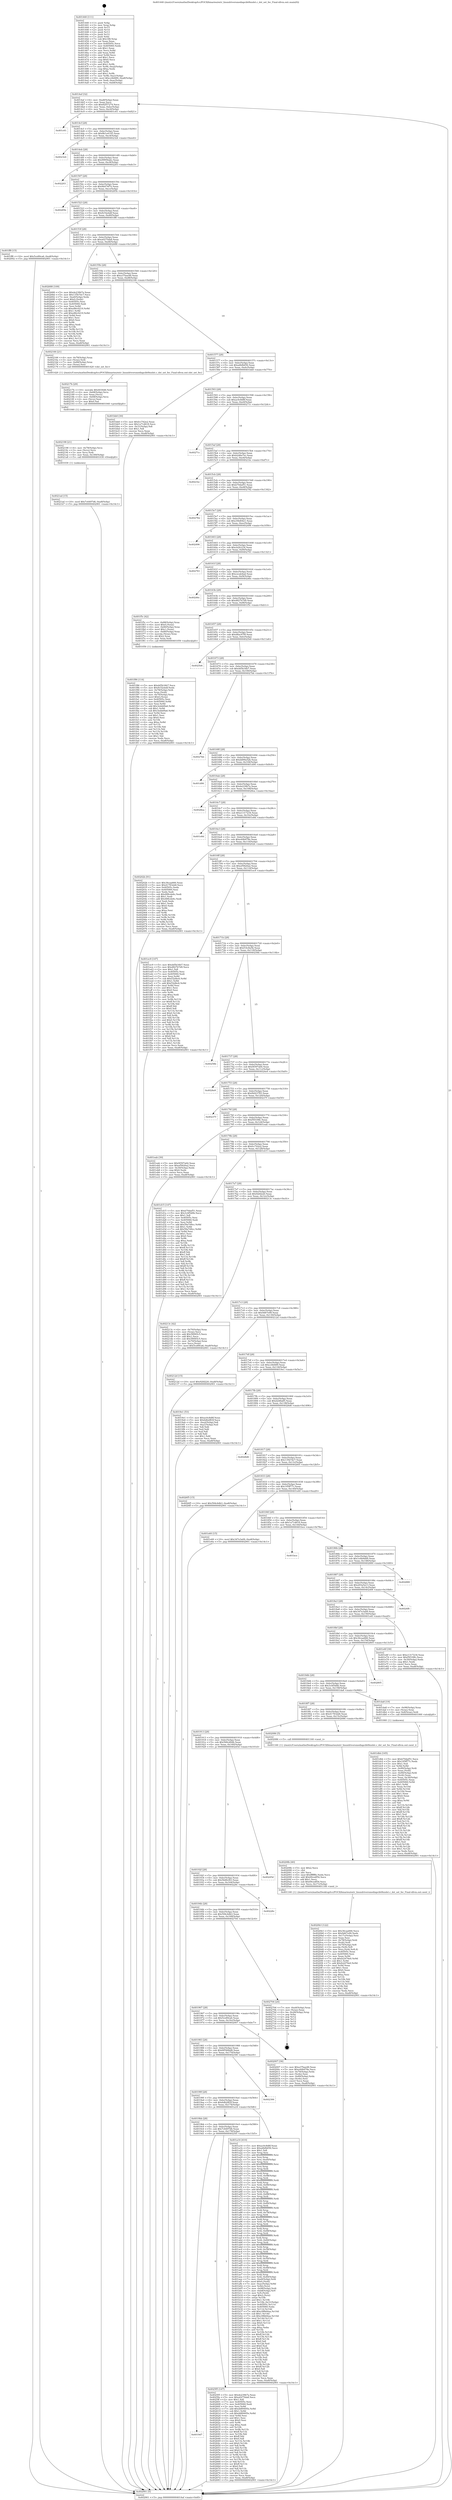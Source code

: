 digraph "0x401440" {
  label = "0x401440 (/mnt/c/Users/mathe/Desktop/tcc/POCII/binaries/extr_linuxdriversmediapcibt8xxdst.c_dst_set_fec_Final-ollvm.out::main(0))"
  labelloc = "t"
  node[shape=record]

  Entry [label="",width=0.3,height=0.3,shape=circle,fillcolor=black,style=filled]
  "0x4014af" [label="{
     0x4014af [32]\l
     | [instrs]\l
     &nbsp;&nbsp;0x4014af \<+6\>: mov -0xa8(%rbp),%eax\l
     &nbsp;&nbsp;0x4014b5 \<+2\>: mov %eax,%ecx\l
     &nbsp;&nbsp;0x4014b7 \<+6\>: sub $0x82f57274,%ecx\l
     &nbsp;&nbsp;0x4014bd \<+6\>: mov %eax,-0xbc(%rbp)\l
     &nbsp;&nbsp;0x4014c3 \<+6\>: mov %ecx,-0xc0(%rbp)\l
     &nbsp;&nbsp;0x4014c9 \<+6\>: je 0000000000401c61 \<main+0x821\>\l
  }"]
  "0x401c61" [label="{
     0x401c61\l
  }", style=dashed]
  "0x4014cf" [label="{
     0x4014cf [28]\l
     | [instrs]\l
     &nbsp;&nbsp;0x4014cf \<+5\>: jmp 00000000004014d4 \<main+0x94\>\l
     &nbsp;&nbsp;0x4014d4 \<+6\>: mov -0xbc(%rbp),%eax\l
     &nbsp;&nbsp;0x4014da \<+5\>: sub $0x8b1e4145,%eax\l
     &nbsp;&nbsp;0x4014df \<+6\>: mov %eax,-0xc4(%rbp)\l
     &nbsp;&nbsp;0x4014e5 \<+6\>: je 0000000000402324 \<main+0xee4\>\l
  }"]
  Exit [label="",width=0.3,height=0.3,shape=circle,fillcolor=black,style=filled,peripheries=2]
  "0x402324" [label="{
     0x402324\l
  }", style=dashed]
  "0x4014eb" [label="{
     0x4014eb [28]\l
     | [instrs]\l
     &nbsp;&nbsp;0x4014eb \<+5\>: jmp 00000000004014f0 \<main+0xb0\>\l
     &nbsp;&nbsp;0x4014f0 \<+6\>: mov -0xbc(%rbp),%eax\l
     &nbsp;&nbsp;0x4014f6 \<+5\>: sub $0x99956abc,%eax\l
     &nbsp;&nbsp;0x4014fb \<+6\>: mov %eax,-0xc8(%rbp)\l
     &nbsp;&nbsp;0x401501 \<+6\>: je 0000000000402203 \<main+0xdc3\>\l
  }"]
  "0x4019d7" [label="{
     0x4019d7\l
  }", style=dashed]
  "0x402203" [label="{
     0x402203\l
  }", style=dashed]
  "0x401507" [label="{
     0x401507 [28]\l
     | [instrs]\l
     &nbsp;&nbsp;0x401507 \<+5\>: jmp 000000000040150c \<main+0xcc\>\l
     &nbsp;&nbsp;0x40150c \<+6\>: mov -0xbc(%rbp),%eax\l
     &nbsp;&nbsp;0x401512 \<+5\>: sub $0x9b474f7e,%eax\l
     &nbsp;&nbsp;0x401517 \<+6\>: mov %eax,-0xcc(%rbp)\l
     &nbsp;&nbsp;0x40151d \<+6\>: je 000000000040285b \<main+0x141b\>\l
  }"]
  "0x4025f5" [label="{
     0x4025f5 [147]\l
     | [instrs]\l
     &nbsp;&nbsp;0x4025f5 \<+5\>: mov $0xde239b7a,%eax\l
     &nbsp;&nbsp;0x4025fa \<+5\>: mov $0xa0275da8,%ecx\l
     &nbsp;&nbsp;0x4025ff \<+2\>: mov $0x1,%dl\l
     &nbsp;&nbsp;0x402601 \<+7\>: mov 0x40505c,%esi\l
     &nbsp;&nbsp;0x402608 \<+7\>: mov 0x405060,%edi\l
     &nbsp;&nbsp;0x40260f \<+3\>: mov %esi,%r8d\l
     &nbsp;&nbsp;0x402612 \<+7\>: add $0xdd89495e,%r8d\l
     &nbsp;&nbsp;0x402619 \<+4\>: sub $0x1,%r8d\l
     &nbsp;&nbsp;0x40261d \<+7\>: sub $0xdd89495e,%r8d\l
     &nbsp;&nbsp;0x402624 \<+4\>: imul %r8d,%esi\l
     &nbsp;&nbsp;0x402628 \<+3\>: and $0x1,%esi\l
     &nbsp;&nbsp;0x40262b \<+3\>: cmp $0x0,%esi\l
     &nbsp;&nbsp;0x40262e \<+4\>: sete %r9b\l
     &nbsp;&nbsp;0x402632 \<+3\>: cmp $0xa,%edi\l
     &nbsp;&nbsp;0x402635 \<+4\>: setl %r10b\l
     &nbsp;&nbsp;0x402639 \<+3\>: mov %r9b,%r11b\l
     &nbsp;&nbsp;0x40263c \<+4\>: xor $0xff,%r11b\l
     &nbsp;&nbsp;0x402640 \<+3\>: mov %r10b,%bl\l
     &nbsp;&nbsp;0x402643 \<+3\>: xor $0xff,%bl\l
     &nbsp;&nbsp;0x402646 \<+3\>: xor $0x0,%dl\l
     &nbsp;&nbsp;0x402649 \<+3\>: mov %r11b,%r14b\l
     &nbsp;&nbsp;0x40264c \<+4\>: and $0x0,%r14b\l
     &nbsp;&nbsp;0x402650 \<+3\>: and %dl,%r9b\l
     &nbsp;&nbsp;0x402653 \<+3\>: mov %bl,%r15b\l
     &nbsp;&nbsp;0x402656 \<+4\>: and $0x0,%r15b\l
     &nbsp;&nbsp;0x40265a \<+3\>: and %dl,%r10b\l
     &nbsp;&nbsp;0x40265d \<+3\>: or %r9b,%r14b\l
     &nbsp;&nbsp;0x402660 \<+3\>: or %r10b,%r15b\l
     &nbsp;&nbsp;0x402663 \<+3\>: xor %r15b,%r14b\l
     &nbsp;&nbsp;0x402666 \<+3\>: or %bl,%r11b\l
     &nbsp;&nbsp;0x402669 \<+4\>: xor $0xff,%r11b\l
     &nbsp;&nbsp;0x40266d \<+3\>: or $0x0,%dl\l
     &nbsp;&nbsp;0x402670 \<+3\>: and %dl,%r11b\l
     &nbsp;&nbsp;0x402673 \<+3\>: or %r11b,%r14b\l
     &nbsp;&nbsp;0x402676 \<+4\>: test $0x1,%r14b\l
     &nbsp;&nbsp;0x40267a \<+3\>: cmovne %ecx,%eax\l
     &nbsp;&nbsp;0x40267d \<+6\>: mov %eax,-0xa8(%rbp)\l
     &nbsp;&nbsp;0x402683 \<+5\>: jmp 0000000000402901 \<main+0x14c1\>\l
  }"]
  "0x40285b" [label="{
     0x40285b\l
  }", style=dashed]
  "0x401523" [label="{
     0x401523 [28]\l
     | [instrs]\l
     &nbsp;&nbsp;0x401523 \<+5\>: jmp 0000000000401528 \<main+0xe8\>\l
     &nbsp;&nbsp;0x401528 \<+6\>: mov -0xbc(%rbp),%eax\l
     &nbsp;&nbsp;0x40152e \<+5\>: sub $0x9c52ebdf,%eax\l
     &nbsp;&nbsp;0x401533 \<+6\>: mov %eax,-0xd0(%rbp)\l
     &nbsp;&nbsp;0x401539 \<+6\>: je 0000000000401ff8 \<main+0xbb8\>\l
  }"]
  "0x4021ad" [label="{
     0x4021ad [15]\l
     | [instrs]\l
     &nbsp;&nbsp;0x4021ad \<+10\>: movl $0x7c6497d6,-0xa8(%rbp)\l
     &nbsp;&nbsp;0x4021b7 \<+5\>: jmp 0000000000402901 \<main+0x14c1\>\l
  }"]
  "0x401ff8" [label="{
     0x401ff8 [15]\l
     | [instrs]\l
     &nbsp;&nbsp;0x401ff8 \<+10\>: movl $0x5ce89ca6,-0xa8(%rbp)\l
     &nbsp;&nbsp;0x402002 \<+5\>: jmp 0000000000402901 \<main+0x14c1\>\l
  }"]
  "0x40153f" [label="{
     0x40153f [28]\l
     | [instrs]\l
     &nbsp;&nbsp;0x40153f \<+5\>: jmp 0000000000401544 \<main+0x104\>\l
     &nbsp;&nbsp;0x401544 \<+6\>: mov -0xbc(%rbp),%eax\l
     &nbsp;&nbsp;0x40154a \<+5\>: sub $0xa0275da8,%eax\l
     &nbsp;&nbsp;0x40154f \<+6\>: mov %eax,-0xd4(%rbp)\l
     &nbsp;&nbsp;0x401555 \<+6\>: je 0000000000402688 \<main+0x1248\>\l
  }"]
  "0x402198" [label="{
     0x402198 [21]\l
     | [instrs]\l
     &nbsp;&nbsp;0x402198 \<+4\>: mov -0x78(%rbp),%rcx\l
     &nbsp;&nbsp;0x40219c \<+3\>: mov (%rcx),%rcx\l
     &nbsp;&nbsp;0x40219f \<+3\>: mov %rcx,%rdi\l
     &nbsp;&nbsp;0x4021a2 \<+6\>: mov %eax,-0x180(%rbp)\l
     &nbsp;&nbsp;0x4021a8 \<+5\>: call 0000000000401030 \<free@plt\>\l
     | [calls]\l
     &nbsp;&nbsp;0x401030 \{1\} (unknown)\l
  }"]
  "0x402688" [label="{
     0x402688 [109]\l
     | [instrs]\l
     &nbsp;&nbsp;0x402688 \<+5\>: mov $0xde239b7a,%eax\l
     &nbsp;&nbsp;0x40268d \<+5\>: mov $0x135b7dc7,%ecx\l
     &nbsp;&nbsp;0x402692 \<+7\>: mov -0xa0(%rbp),%rdx\l
     &nbsp;&nbsp;0x402699 \<+6\>: movl $0x0,(%rdx)\l
     &nbsp;&nbsp;0x40269f \<+7\>: mov 0x40505c,%esi\l
     &nbsp;&nbsp;0x4026a6 \<+7\>: mov 0x405060,%edi\l
     &nbsp;&nbsp;0x4026ad \<+3\>: mov %esi,%r8d\l
     &nbsp;&nbsp;0x4026b0 \<+7\>: sub $0xe86c0219,%r8d\l
     &nbsp;&nbsp;0x4026b7 \<+4\>: sub $0x1,%r8d\l
     &nbsp;&nbsp;0x4026bb \<+7\>: add $0xe86c0219,%r8d\l
     &nbsp;&nbsp;0x4026c2 \<+4\>: imul %r8d,%esi\l
     &nbsp;&nbsp;0x4026c6 \<+3\>: and $0x1,%esi\l
     &nbsp;&nbsp;0x4026c9 \<+3\>: cmp $0x0,%esi\l
     &nbsp;&nbsp;0x4026cc \<+4\>: sete %r9b\l
     &nbsp;&nbsp;0x4026d0 \<+3\>: cmp $0xa,%edi\l
     &nbsp;&nbsp;0x4026d3 \<+4\>: setl %r10b\l
     &nbsp;&nbsp;0x4026d7 \<+3\>: mov %r9b,%r11b\l
     &nbsp;&nbsp;0x4026da \<+3\>: and %r10b,%r11b\l
     &nbsp;&nbsp;0x4026dd \<+3\>: xor %r10b,%r9b\l
     &nbsp;&nbsp;0x4026e0 \<+3\>: or %r9b,%r11b\l
     &nbsp;&nbsp;0x4026e3 \<+4\>: test $0x1,%r11b\l
     &nbsp;&nbsp;0x4026e7 \<+3\>: cmovne %ecx,%eax\l
     &nbsp;&nbsp;0x4026ea \<+6\>: mov %eax,-0xa8(%rbp)\l
     &nbsp;&nbsp;0x4026f0 \<+5\>: jmp 0000000000402901 \<main+0x14c1\>\l
  }"]
  "0x40155b" [label="{
     0x40155b [28]\l
     | [instrs]\l
     &nbsp;&nbsp;0x40155b \<+5\>: jmp 0000000000401560 \<main+0x120\>\l
     &nbsp;&nbsp;0x401560 \<+6\>: mov -0xbc(%rbp),%eax\l
     &nbsp;&nbsp;0x401566 \<+5\>: sub $0xa37bae48,%eax\l
     &nbsp;&nbsp;0x40156b \<+6\>: mov %eax,-0xd8(%rbp)\l
     &nbsp;&nbsp;0x401571 \<+6\>: je 0000000000402166 \<main+0xd26\>\l
  }"]
  "0x40217b" [label="{
     0x40217b [29]\l
     | [instrs]\l
     &nbsp;&nbsp;0x40217b \<+10\>: movabs $0x4030d6,%rdi\l
     &nbsp;&nbsp;0x402185 \<+4\>: mov -0x68(%rbp),%rcx\l
     &nbsp;&nbsp;0x402189 \<+2\>: mov %eax,(%rcx)\l
     &nbsp;&nbsp;0x40218b \<+4\>: mov -0x68(%rbp),%rcx\l
     &nbsp;&nbsp;0x40218f \<+2\>: mov (%rcx),%esi\l
     &nbsp;&nbsp;0x402191 \<+2\>: mov $0x0,%al\l
     &nbsp;&nbsp;0x402193 \<+5\>: call 0000000000401040 \<printf@plt\>\l
     | [calls]\l
     &nbsp;&nbsp;0x401040 \{1\} (unknown)\l
  }"]
  "0x402166" [label="{
     0x402166 [21]\l
     | [instrs]\l
     &nbsp;&nbsp;0x402166 \<+4\>: mov -0x78(%rbp),%rax\l
     &nbsp;&nbsp;0x40216a \<+3\>: mov (%rax),%rdi\l
     &nbsp;&nbsp;0x40216d \<+7\>: mov -0x88(%rbp),%rax\l
     &nbsp;&nbsp;0x402174 \<+2\>: mov (%rax),%esi\l
     &nbsp;&nbsp;0x402176 \<+5\>: call 0000000000401420 \<dst_set_fec\>\l
     | [calls]\l
     &nbsp;&nbsp;0x401420 \{1\} (/mnt/c/Users/mathe/Desktop/tcc/POCII/binaries/extr_linuxdriversmediapcibt8xxdst.c_dst_set_fec_Final-ollvm.out::dst_set_fec)\l
  }"]
  "0x401577" [label="{
     0x401577 [28]\l
     | [instrs]\l
     &nbsp;&nbsp;0x401577 \<+5\>: jmp 000000000040157c \<main+0x13c\>\l
     &nbsp;&nbsp;0x40157c \<+6\>: mov -0xbc(%rbp),%eax\l
     &nbsp;&nbsp;0x401582 \<+5\>: sub $0xa6bfb656,%eax\l
     &nbsp;&nbsp;0x401587 \<+6\>: mov %eax,-0xdc(%rbp)\l
     &nbsp;&nbsp;0x40158d \<+6\>: je 0000000000401bb0 \<main+0x770\>\l
  }"]
  "0x4020b3" [label="{
     0x4020b3 [122]\l
     | [instrs]\l
     &nbsp;&nbsp;0x4020b3 \<+5\>: mov $0x36caa666,%ecx\l
     &nbsp;&nbsp;0x4020b8 \<+5\>: mov $0x9d67e99,%edx\l
     &nbsp;&nbsp;0x4020bd \<+6\>: mov -0x17c(%rbp),%esi\l
     &nbsp;&nbsp;0x4020c3 \<+3\>: imul %eax,%esi\l
     &nbsp;&nbsp;0x4020c6 \<+4\>: mov -0x78(%rbp),%rdi\l
     &nbsp;&nbsp;0x4020ca \<+3\>: mov (%rdi),%rdi\l
     &nbsp;&nbsp;0x4020cd \<+4\>: mov -0x70(%rbp),%r8\l
     &nbsp;&nbsp;0x4020d1 \<+3\>: movslq (%r8),%r8\l
     &nbsp;&nbsp;0x4020d4 \<+4\>: mov %esi,(%rdi,%r8,4)\l
     &nbsp;&nbsp;0x4020d8 \<+7\>: mov 0x40505c,%eax\l
     &nbsp;&nbsp;0x4020df \<+7\>: mov 0x405060,%esi\l
     &nbsp;&nbsp;0x4020e6 \<+3\>: mov %eax,%r9d\l
     &nbsp;&nbsp;0x4020e9 \<+7\>: sub $0xfe2479e0,%r9d\l
     &nbsp;&nbsp;0x4020f0 \<+4\>: sub $0x1,%r9d\l
     &nbsp;&nbsp;0x4020f4 \<+7\>: add $0xfe2479e0,%r9d\l
     &nbsp;&nbsp;0x4020fb \<+4\>: imul %r9d,%eax\l
     &nbsp;&nbsp;0x4020ff \<+3\>: and $0x1,%eax\l
     &nbsp;&nbsp;0x402102 \<+3\>: cmp $0x0,%eax\l
     &nbsp;&nbsp;0x402105 \<+4\>: sete %r10b\l
     &nbsp;&nbsp;0x402109 \<+3\>: cmp $0xa,%esi\l
     &nbsp;&nbsp;0x40210c \<+4\>: setl %r11b\l
     &nbsp;&nbsp;0x402110 \<+3\>: mov %r10b,%bl\l
     &nbsp;&nbsp;0x402113 \<+3\>: and %r11b,%bl\l
     &nbsp;&nbsp;0x402116 \<+3\>: xor %r11b,%r10b\l
     &nbsp;&nbsp;0x402119 \<+3\>: or %r10b,%bl\l
     &nbsp;&nbsp;0x40211c \<+3\>: test $0x1,%bl\l
     &nbsp;&nbsp;0x40211f \<+3\>: cmovne %edx,%ecx\l
     &nbsp;&nbsp;0x402122 \<+6\>: mov %ecx,-0xa8(%rbp)\l
     &nbsp;&nbsp;0x402128 \<+5\>: jmp 0000000000402901 \<main+0x14c1\>\l
  }"]
  "0x401bb0" [label="{
     0x401bb0 [30]\l
     | [instrs]\l
     &nbsp;&nbsp;0x401bb0 \<+5\>: mov $0xfcc742e2,%eax\l
     &nbsp;&nbsp;0x401bb5 \<+5\>: mov $0x1a71d618,%ecx\l
     &nbsp;&nbsp;0x401bba \<+3\>: mov -0x31(%rbp),%dl\l
     &nbsp;&nbsp;0x401bbd \<+3\>: test $0x1,%dl\l
     &nbsp;&nbsp;0x401bc0 \<+3\>: cmovne %ecx,%eax\l
     &nbsp;&nbsp;0x401bc3 \<+6\>: mov %eax,-0xa8(%rbp)\l
     &nbsp;&nbsp;0x401bc9 \<+5\>: jmp 0000000000402901 \<main+0x14c1\>\l
  }"]
  "0x401593" [label="{
     0x401593 [28]\l
     | [instrs]\l
     &nbsp;&nbsp;0x401593 \<+5\>: jmp 0000000000401598 \<main+0x158\>\l
     &nbsp;&nbsp;0x401598 \<+6\>: mov -0xbc(%rbp),%eax\l
     &nbsp;&nbsp;0x40159e \<+5\>: sub $0xac0c8d8f,%eax\l
     &nbsp;&nbsp;0x4015a3 \<+6\>: mov %eax,-0xe0(%rbp)\l
     &nbsp;&nbsp;0x4015a9 \<+6\>: je 000000000040271c \<main+0x12dc\>\l
  }"]
  "0x40208b" [label="{
     0x40208b [40]\l
     | [instrs]\l
     &nbsp;&nbsp;0x40208b \<+5\>: mov $0x2,%ecx\l
     &nbsp;&nbsp;0x402090 \<+1\>: cltd\l
     &nbsp;&nbsp;0x402091 \<+2\>: idiv %ecx\l
     &nbsp;&nbsp;0x402093 \<+6\>: imul $0xfffffffe,%edx,%ecx\l
     &nbsp;&nbsp;0x402099 \<+6\>: add $0x69cedf54,%ecx\l
     &nbsp;&nbsp;0x40209f \<+3\>: add $0x1,%ecx\l
     &nbsp;&nbsp;0x4020a2 \<+6\>: sub $0x69cedf54,%ecx\l
     &nbsp;&nbsp;0x4020a8 \<+6\>: mov %ecx,-0x17c(%rbp)\l
     &nbsp;&nbsp;0x4020ae \<+5\>: call 0000000000401160 \<next_i\>\l
     | [calls]\l
     &nbsp;&nbsp;0x401160 \{1\} (/mnt/c/Users/mathe/Desktop/tcc/POCII/binaries/extr_linuxdriversmediapcibt8xxdst.c_dst_set_fec_Final-ollvm.out::next_i)\l
  }"]
  "0x40271c" [label="{
     0x40271c\l
  }", style=dashed]
  "0x4015af" [label="{
     0x4015af [28]\l
     | [instrs]\l
     &nbsp;&nbsp;0x4015af \<+5\>: jmp 00000000004015b4 \<main+0x174\>\l
     &nbsp;&nbsp;0x4015b4 \<+6\>: mov -0xbc(%rbp),%eax\l
     &nbsp;&nbsp;0x4015ba \<+5\>: sub $0xb2d6a7ec,%eax\l
     &nbsp;&nbsp;0x4015bf \<+6\>: mov %eax,-0xe4(%rbp)\l
     &nbsp;&nbsp;0x4015c5 \<+6\>: je 00000000004021bc \<main+0xd7c\>\l
  }"]
  "0x401f86" [label="{
     0x401f86 [114]\l
     | [instrs]\l
     &nbsp;&nbsp;0x401f86 \<+5\>: mov $0xdd5b34b7,%ecx\l
     &nbsp;&nbsp;0x401f8b \<+5\>: mov $0x9c52ebdf,%edx\l
     &nbsp;&nbsp;0x401f90 \<+4\>: mov -0x78(%rbp),%rdi\l
     &nbsp;&nbsp;0x401f94 \<+3\>: mov %rax,(%rdi)\l
     &nbsp;&nbsp;0x401f97 \<+4\>: mov -0x70(%rbp),%rax\l
     &nbsp;&nbsp;0x401f9b \<+6\>: movl $0x0,(%rax)\l
     &nbsp;&nbsp;0x401fa1 \<+7\>: mov 0x40505c,%esi\l
     &nbsp;&nbsp;0x401fa8 \<+8\>: mov 0x405060,%r8d\l
     &nbsp;&nbsp;0x401fb0 \<+3\>: mov %esi,%r9d\l
     &nbsp;&nbsp;0x401fb3 \<+7\>: add $0x3eddd9a6,%r9d\l
     &nbsp;&nbsp;0x401fba \<+4\>: sub $0x1,%r9d\l
     &nbsp;&nbsp;0x401fbe \<+7\>: sub $0x3eddd9a6,%r9d\l
     &nbsp;&nbsp;0x401fc5 \<+4\>: imul %r9d,%esi\l
     &nbsp;&nbsp;0x401fc9 \<+3\>: and $0x1,%esi\l
     &nbsp;&nbsp;0x401fcc \<+3\>: cmp $0x0,%esi\l
     &nbsp;&nbsp;0x401fcf \<+4\>: sete %r10b\l
     &nbsp;&nbsp;0x401fd3 \<+4\>: cmp $0xa,%r8d\l
     &nbsp;&nbsp;0x401fd7 \<+4\>: setl %r11b\l
     &nbsp;&nbsp;0x401fdb \<+3\>: mov %r10b,%bl\l
     &nbsp;&nbsp;0x401fde \<+3\>: and %r11b,%bl\l
     &nbsp;&nbsp;0x401fe1 \<+3\>: xor %r11b,%r10b\l
     &nbsp;&nbsp;0x401fe4 \<+3\>: or %r10b,%bl\l
     &nbsp;&nbsp;0x401fe7 \<+3\>: test $0x1,%bl\l
     &nbsp;&nbsp;0x401fea \<+3\>: cmovne %edx,%ecx\l
     &nbsp;&nbsp;0x401fed \<+6\>: mov %ecx,-0xa8(%rbp)\l
     &nbsp;&nbsp;0x401ff3 \<+5\>: jmp 0000000000402901 \<main+0x14c1\>\l
  }"]
  "0x4021bc" [label="{
     0x4021bc\l
  }", style=dashed]
  "0x4015cb" [label="{
     0x4015cb [28]\l
     | [instrs]\l
     &nbsp;&nbsp;0x4015cb \<+5\>: jmp 00000000004015d0 \<main+0x190\>\l
     &nbsp;&nbsp;0x4015d0 \<+6\>: mov -0xbc(%rbp),%eax\l
     &nbsp;&nbsp;0x4015d6 \<+5\>: sub $0xb70daf51,%eax\l
     &nbsp;&nbsp;0x4015db \<+6\>: mov %eax,-0xe8(%rbp)\l
     &nbsp;&nbsp;0x4015e1 \<+6\>: je 0000000000402782 \<main+0x1342\>\l
  }"]
  "0x401dbb" [label="{
     0x401dbb [165]\l
     | [instrs]\l
     &nbsp;&nbsp;0x401dbb \<+5\>: mov $0xb70daf51,%ecx\l
     &nbsp;&nbsp;0x401dc0 \<+5\>: mov $0x195ff77c,%edx\l
     &nbsp;&nbsp;0x401dc5 \<+3\>: mov $0x1,%sil\l
     &nbsp;&nbsp;0x401dc8 \<+3\>: xor %r8d,%r8d\l
     &nbsp;&nbsp;0x401dcb \<+7\>: mov -0x90(%rbp),%rdi\l
     &nbsp;&nbsp;0x401dd2 \<+2\>: mov %eax,(%rdi)\l
     &nbsp;&nbsp;0x401dd4 \<+7\>: mov -0x90(%rbp),%rdi\l
     &nbsp;&nbsp;0x401ddb \<+2\>: mov (%rdi),%eax\l
     &nbsp;&nbsp;0x401ddd \<+3\>: mov %eax,-0x30(%rbp)\l
     &nbsp;&nbsp;0x401de0 \<+7\>: mov 0x40505c,%eax\l
     &nbsp;&nbsp;0x401de7 \<+8\>: mov 0x405060,%r9d\l
     &nbsp;&nbsp;0x401def \<+4\>: sub $0x1,%r8d\l
     &nbsp;&nbsp;0x401df3 \<+3\>: mov %eax,%r10d\l
     &nbsp;&nbsp;0x401df6 \<+3\>: add %r8d,%r10d\l
     &nbsp;&nbsp;0x401df9 \<+4\>: imul %r10d,%eax\l
     &nbsp;&nbsp;0x401dfd \<+3\>: and $0x1,%eax\l
     &nbsp;&nbsp;0x401e00 \<+3\>: cmp $0x0,%eax\l
     &nbsp;&nbsp;0x401e03 \<+4\>: sete %r11b\l
     &nbsp;&nbsp;0x401e07 \<+4\>: cmp $0xa,%r9d\l
     &nbsp;&nbsp;0x401e0b \<+3\>: setl %bl\l
     &nbsp;&nbsp;0x401e0e \<+3\>: mov %r11b,%r14b\l
     &nbsp;&nbsp;0x401e11 \<+4\>: xor $0xff,%r14b\l
     &nbsp;&nbsp;0x401e15 \<+3\>: mov %bl,%r15b\l
     &nbsp;&nbsp;0x401e18 \<+4\>: xor $0xff,%r15b\l
     &nbsp;&nbsp;0x401e1c \<+4\>: xor $0x1,%sil\l
     &nbsp;&nbsp;0x401e20 \<+3\>: mov %r14b,%r12b\l
     &nbsp;&nbsp;0x401e23 \<+4\>: and $0xff,%r12b\l
     &nbsp;&nbsp;0x401e27 \<+3\>: and %sil,%r11b\l
     &nbsp;&nbsp;0x401e2a \<+3\>: mov %r15b,%r13b\l
     &nbsp;&nbsp;0x401e2d \<+4\>: and $0xff,%r13b\l
     &nbsp;&nbsp;0x401e31 \<+3\>: and %sil,%bl\l
     &nbsp;&nbsp;0x401e34 \<+3\>: or %r11b,%r12b\l
     &nbsp;&nbsp;0x401e37 \<+3\>: or %bl,%r13b\l
     &nbsp;&nbsp;0x401e3a \<+3\>: xor %r13b,%r12b\l
     &nbsp;&nbsp;0x401e3d \<+3\>: or %r15b,%r14b\l
     &nbsp;&nbsp;0x401e40 \<+4\>: xor $0xff,%r14b\l
     &nbsp;&nbsp;0x401e44 \<+4\>: or $0x1,%sil\l
     &nbsp;&nbsp;0x401e48 \<+3\>: and %sil,%r14b\l
     &nbsp;&nbsp;0x401e4b \<+3\>: or %r14b,%r12b\l
     &nbsp;&nbsp;0x401e4e \<+4\>: test $0x1,%r12b\l
     &nbsp;&nbsp;0x401e52 \<+3\>: cmovne %edx,%ecx\l
     &nbsp;&nbsp;0x401e55 \<+6\>: mov %ecx,-0xa8(%rbp)\l
     &nbsp;&nbsp;0x401e5b \<+5\>: jmp 0000000000402901 \<main+0x14c1\>\l
  }"]
  "0x402782" [label="{
     0x402782\l
  }", style=dashed]
  "0x4015e7" [label="{
     0x4015e7 [28]\l
     | [instrs]\l
     &nbsp;&nbsp;0x4015e7 \<+5\>: jmp 00000000004015ec \<main+0x1ac\>\l
     &nbsp;&nbsp;0x4015ec \<+6\>: mov -0xbc(%rbp),%eax\l
     &nbsp;&nbsp;0x4015f2 \<+5\>: sub $0xc94d04e1,%eax\l
     &nbsp;&nbsp;0x4015f7 \<+6\>: mov %eax,-0xec(%rbp)\l
     &nbsp;&nbsp;0x4015fd \<+6\>: je 0000000000402496 \<main+0x1056\>\l
  }"]
  "0x4019bb" [label="{
     0x4019bb [28]\l
     | [instrs]\l
     &nbsp;&nbsp;0x4019bb \<+5\>: jmp 00000000004019c0 \<main+0x580\>\l
     &nbsp;&nbsp;0x4019c0 \<+6\>: mov -0xbc(%rbp),%eax\l
     &nbsp;&nbsp;0x4019c6 \<+5\>: sub $0x7c6497d6,%eax\l
     &nbsp;&nbsp;0x4019cb \<+6\>: mov %eax,-0x178(%rbp)\l
     &nbsp;&nbsp;0x4019d1 \<+6\>: je 00000000004025f5 \<main+0x11b5\>\l
  }"]
  "0x402496" [label="{
     0x402496\l
  }", style=dashed]
  "0x401603" [label="{
     0x401603 [28]\l
     | [instrs]\l
     &nbsp;&nbsp;0x401603 \<+5\>: jmp 0000000000401608 \<main+0x1c8\>\l
     &nbsp;&nbsp;0x401608 \<+6\>: mov -0xbc(%rbp),%eax\l
     &nbsp;&nbsp;0x40160e \<+5\>: sub $0xcb2fc234,%eax\l
     &nbsp;&nbsp;0x401613 \<+6\>: mov %eax,-0xf0(%rbp)\l
     &nbsp;&nbsp;0x401619 \<+6\>: je 0000000000402761 \<main+0x1321\>\l
  }"]
  "0x401a16" [label="{
     0x401a16 [410]\l
     | [instrs]\l
     &nbsp;&nbsp;0x401a16 \<+5\>: mov $0xac0c8d8f,%eax\l
     &nbsp;&nbsp;0x401a1b \<+5\>: mov $0xa6bfb656,%ecx\l
     &nbsp;&nbsp;0x401a20 \<+2\>: mov $0x1,%dl\l
     &nbsp;&nbsp;0x401a22 \<+3\>: mov %rsp,%rsi\l
     &nbsp;&nbsp;0x401a25 \<+4\>: add $0xfffffffffffffff0,%rsi\l
     &nbsp;&nbsp;0x401a29 \<+3\>: mov %rsi,%rsp\l
     &nbsp;&nbsp;0x401a2c \<+7\>: mov %rsi,-0xa0(%rbp)\l
     &nbsp;&nbsp;0x401a33 \<+3\>: mov %rsp,%rsi\l
     &nbsp;&nbsp;0x401a36 \<+4\>: add $0xfffffffffffffff0,%rsi\l
     &nbsp;&nbsp;0x401a3a \<+3\>: mov %rsi,%rsp\l
     &nbsp;&nbsp;0x401a3d \<+3\>: mov %rsp,%rdi\l
     &nbsp;&nbsp;0x401a40 \<+4\>: add $0xfffffffffffffff0,%rdi\l
     &nbsp;&nbsp;0x401a44 \<+3\>: mov %rdi,%rsp\l
     &nbsp;&nbsp;0x401a47 \<+7\>: mov %rdi,-0x98(%rbp)\l
     &nbsp;&nbsp;0x401a4e \<+3\>: mov %rsp,%rdi\l
     &nbsp;&nbsp;0x401a51 \<+4\>: add $0xfffffffffffffff0,%rdi\l
     &nbsp;&nbsp;0x401a55 \<+3\>: mov %rdi,%rsp\l
     &nbsp;&nbsp;0x401a58 \<+7\>: mov %rdi,-0x90(%rbp)\l
     &nbsp;&nbsp;0x401a5f \<+3\>: mov %rsp,%rdi\l
     &nbsp;&nbsp;0x401a62 \<+4\>: add $0xfffffffffffffff0,%rdi\l
     &nbsp;&nbsp;0x401a66 \<+3\>: mov %rdi,%rsp\l
     &nbsp;&nbsp;0x401a69 \<+7\>: mov %rdi,-0x88(%rbp)\l
     &nbsp;&nbsp;0x401a70 \<+3\>: mov %rsp,%rdi\l
     &nbsp;&nbsp;0x401a73 \<+4\>: add $0xfffffffffffffff0,%rdi\l
     &nbsp;&nbsp;0x401a77 \<+3\>: mov %rdi,%rsp\l
     &nbsp;&nbsp;0x401a7a \<+4\>: mov %rdi,-0x80(%rbp)\l
     &nbsp;&nbsp;0x401a7e \<+3\>: mov %rsp,%rdi\l
     &nbsp;&nbsp;0x401a81 \<+4\>: add $0xfffffffffffffff0,%rdi\l
     &nbsp;&nbsp;0x401a85 \<+3\>: mov %rdi,%rsp\l
     &nbsp;&nbsp;0x401a88 \<+4\>: mov %rdi,-0x78(%rbp)\l
     &nbsp;&nbsp;0x401a8c \<+3\>: mov %rsp,%rdi\l
     &nbsp;&nbsp;0x401a8f \<+4\>: add $0xfffffffffffffff0,%rdi\l
     &nbsp;&nbsp;0x401a93 \<+3\>: mov %rdi,%rsp\l
     &nbsp;&nbsp;0x401a96 \<+4\>: mov %rdi,-0x70(%rbp)\l
     &nbsp;&nbsp;0x401a9a \<+3\>: mov %rsp,%rdi\l
     &nbsp;&nbsp;0x401a9d \<+4\>: add $0xfffffffffffffff0,%rdi\l
     &nbsp;&nbsp;0x401aa1 \<+3\>: mov %rdi,%rsp\l
     &nbsp;&nbsp;0x401aa4 \<+4\>: mov %rdi,-0x68(%rbp)\l
     &nbsp;&nbsp;0x401aa8 \<+3\>: mov %rsp,%rdi\l
     &nbsp;&nbsp;0x401aab \<+4\>: add $0xfffffffffffffff0,%rdi\l
     &nbsp;&nbsp;0x401aaf \<+3\>: mov %rdi,%rsp\l
     &nbsp;&nbsp;0x401ab2 \<+4\>: mov %rdi,-0x60(%rbp)\l
     &nbsp;&nbsp;0x401ab6 \<+3\>: mov %rsp,%rdi\l
     &nbsp;&nbsp;0x401ab9 \<+4\>: add $0xfffffffffffffff0,%rdi\l
     &nbsp;&nbsp;0x401abd \<+3\>: mov %rdi,%rsp\l
     &nbsp;&nbsp;0x401ac0 \<+4\>: mov %rdi,-0x58(%rbp)\l
     &nbsp;&nbsp;0x401ac4 \<+3\>: mov %rsp,%rdi\l
     &nbsp;&nbsp;0x401ac7 \<+4\>: add $0xfffffffffffffff0,%rdi\l
     &nbsp;&nbsp;0x401acb \<+3\>: mov %rdi,%rsp\l
     &nbsp;&nbsp;0x401ace \<+4\>: mov %rdi,-0x50(%rbp)\l
     &nbsp;&nbsp;0x401ad2 \<+3\>: mov %rsp,%rdi\l
     &nbsp;&nbsp;0x401ad5 \<+4\>: add $0xfffffffffffffff0,%rdi\l
     &nbsp;&nbsp;0x401ad9 \<+3\>: mov %rdi,%rsp\l
     &nbsp;&nbsp;0x401adc \<+4\>: mov %rdi,-0x48(%rbp)\l
     &nbsp;&nbsp;0x401ae0 \<+3\>: mov %rsp,%rdi\l
     &nbsp;&nbsp;0x401ae3 \<+4\>: add $0xfffffffffffffff0,%rdi\l
     &nbsp;&nbsp;0x401ae7 \<+3\>: mov %rdi,%rsp\l
     &nbsp;&nbsp;0x401aea \<+4\>: mov %rdi,-0x40(%rbp)\l
     &nbsp;&nbsp;0x401aee \<+7\>: mov -0xa0(%rbp),%rdi\l
     &nbsp;&nbsp;0x401af5 \<+6\>: movl $0x0,(%rdi)\l
     &nbsp;&nbsp;0x401afb \<+7\>: mov -0xac(%rbp),%r8d\l
     &nbsp;&nbsp;0x401b02 \<+3\>: mov %r8d,(%rsi)\l
     &nbsp;&nbsp;0x401b05 \<+7\>: mov -0x98(%rbp),%rdi\l
     &nbsp;&nbsp;0x401b0c \<+7\>: mov -0xb8(%rbp),%r9\l
     &nbsp;&nbsp;0x401b13 \<+3\>: mov %r9,(%rdi)\l
     &nbsp;&nbsp;0x401b16 \<+3\>: cmpl $0x2,(%rsi)\l
     &nbsp;&nbsp;0x401b19 \<+4\>: setne %r10b\l
     &nbsp;&nbsp;0x401b1d \<+4\>: and $0x1,%r10b\l
     &nbsp;&nbsp;0x401b21 \<+4\>: mov %r10b,-0x31(%rbp)\l
     &nbsp;&nbsp;0x401b25 \<+8\>: mov 0x40505c,%r11d\l
     &nbsp;&nbsp;0x401b2d \<+7\>: mov 0x405060,%ebx\l
     &nbsp;&nbsp;0x401b34 \<+3\>: mov %r11d,%r14d\l
     &nbsp;&nbsp;0x401b37 \<+7\>: add $0xc08b64aa,%r14d\l
     &nbsp;&nbsp;0x401b3e \<+4\>: sub $0x1,%r14d\l
     &nbsp;&nbsp;0x401b42 \<+7\>: sub $0xc08b64aa,%r14d\l
     &nbsp;&nbsp;0x401b49 \<+4\>: imul %r14d,%r11d\l
     &nbsp;&nbsp;0x401b4d \<+4\>: and $0x1,%r11d\l
     &nbsp;&nbsp;0x401b51 \<+4\>: cmp $0x0,%r11d\l
     &nbsp;&nbsp;0x401b55 \<+4\>: sete %r10b\l
     &nbsp;&nbsp;0x401b59 \<+3\>: cmp $0xa,%ebx\l
     &nbsp;&nbsp;0x401b5c \<+4\>: setl %r15b\l
     &nbsp;&nbsp;0x401b60 \<+3\>: mov %r10b,%r12b\l
     &nbsp;&nbsp;0x401b63 \<+4\>: xor $0xff,%r12b\l
     &nbsp;&nbsp;0x401b67 \<+3\>: mov %r15b,%r13b\l
     &nbsp;&nbsp;0x401b6a \<+4\>: xor $0xff,%r13b\l
     &nbsp;&nbsp;0x401b6e \<+3\>: xor $0x0,%dl\l
     &nbsp;&nbsp;0x401b71 \<+3\>: mov %r12b,%sil\l
     &nbsp;&nbsp;0x401b74 \<+4\>: and $0x0,%sil\l
     &nbsp;&nbsp;0x401b78 \<+3\>: and %dl,%r10b\l
     &nbsp;&nbsp;0x401b7b \<+3\>: mov %r13b,%dil\l
     &nbsp;&nbsp;0x401b7e \<+4\>: and $0x0,%dil\l
     &nbsp;&nbsp;0x401b82 \<+3\>: and %dl,%r15b\l
     &nbsp;&nbsp;0x401b85 \<+3\>: or %r10b,%sil\l
     &nbsp;&nbsp;0x401b88 \<+3\>: or %r15b,%dil\l
     &nbsp;&nbsp;0x401b8b \<+3\>: xor %dil,%sil\l
     &nbsp;&nbsp;0x401b8e \<+3\>: or %r13b,%r12b\l
     &nbsp;&nbsp;0x401b91 \<+4\>: xor $0xff,%r12b\l
     &nbsp;&nbsp;0x401b95 \<+3\>: or $0x0,%dl\l
     &nbsp;&nbsp;0x401b98 \<+3\>: and %dl,%r12b\l
     &nbsp;&nbsp;0x401b9b \<+3\>: or %r12b,%sil\l
     &nbsp;&nbsp;0x401b9e \<+4\>: test $0x1,%sil\l
     &nbsp;&nbsp;0x401ba2 \<+3\>: cmovne %ecx,%eax\l
     &nbsp;&nbsp;0x401ba5 \<+6\>: mov %eax,-0xa8(%rbp)\l
     &nbsp;&nbsp;0x401bab \<+5\>: jmp 0000000000402901 \<main+0x14c1\>\l
  }"]
  "0x402761" [label="{
     0x402761\l
  }", style=dashed]
  "0x40161f" [label="{
     0x40161f [28]\l
     | [instrs]\l
     &nbsp;&nbsp;0x40161f \<+5\>: jmp 0000000000401624 \<main+0x1e4\>\l
     &nbsp;&nbsp;0x401624 \<+6\>: mov -0xbc(%rbp),%eax\l
     &nbsp;&nbsp;0x40162a \<+5\>: sub $0xcecab4ad,%eax\l
     &nbsp;&nbsp;0x40162f \<+6\>: mov %eax,-0xf4(%rbp)\l
     &nbsp;&nbsp;0x401635 \<+6\>: je 000000000040246c \<main+0x102c\>\l
  }"]
  "0x40199f" [label="{
     0x40199f [28]\l
     | [instrs]\l
     &nbsp;&nbsp;0x40199f \<+5\>: jmp 00000000004019a4 \<main+0x564\>\l
     &nbsp;&nbsp;0x4019a4 \<+6\>: mov -0xbc(%rbp),%eax\l
     &nbsp;&nbsp;0x4019aa \<+5\>: sub $0x6db2f83f,%eax\l
     &nbsp;&nbsp;0x4019af \<+6\>: mov %eax,-0x174(%rbp)\l
     &nbsp;&nbsp;0x4019b5 \<+6\>: je 0000000000401a16 \<main+0x5d6\>\l
  }"]
  "0x40246c" [label="{
     0x40246c\l
  }", style=dashed]
  "0x40163b" [label="{
     0x40163b [28]\l
     | [instrs]\l
     &nbsp;&nbsp;0x40163b \<+5\>: jmp 0000000000401640 \<main+0x200\>\l
     &nbsp;&nbsp;0x401640 \<+6\>: mov -0xbc(%rbp),%eax\l
     &nbsp;&nbsp;0x401646 \<+5\>: sub $0xd827b7d9,%eax\l
     &nbsp;&nbsp;0x40164b \<+6\>: mov %eax,-0xf8(%rbp)\l
     &nbsp;&nbsp;0x401651 \<+6\>: je 0000000000401f5c \<main+0xb1c\>\l
  }"]
  "0x402306" [label="{
     0x402306\l
  }", style=dashed]
  "0x401f5c" [label="{
     0x401f5c [42]\l
     | [instrs]\l
     &nbsp;&nbsp;0x401f5c \<+7\>: mov -0x88(%rbp),%rax\l
     &nbsp;&nbsp;0x401f63 \<+6\>: movl $0x0,(%rax)\l
     &nbsp;&nbsp;0x401f69 \<+4\>: mov -0x80(%rbp),%rax\l
     &nbsp;&nbsp;0x401f6d \<+6\>: movl $0x1,(%rax)\l
     &nbsp;&nbsp;0x401f73 \<+4\>: mov -0x80(%rbp),%rax\l
     &nbsp;&nbsp;0x401f77 \<+3\>: movslq (%rax),%rax\l
     &nbsp;&nbsp;0x401f7a \<+4\>: shl $0x2,%rax\l
     &nbsp;&nbsp;0x401f7e \<+3\>: mov %rax,%rdi\l
     &nbsp;&nbsp;0x401f81 \<+5\>: call 0000000000401050 \<malloc@plt\>\l
     | [calls]\l
     &nbsp;&nbsp;0x401050 \{1\} (unknown)\l
  }"]
  "0x401657" [label="{
     0x401657 [28]\l
     | [instrs]\l
     &nbsp;&nbsp;0x401657 \<+5\>: jmp 000000000040165c \<main+0x21c\>\l
     &nbsp;&nbsp;0x40165c \<+6\>: mov -0xbc(%rbp),%eax\l
     &nbsp;&nbsp;0x401662 \<+5\>: sub $0xd8ac97f9,%eax\l
     &nbsp;&nbsp;0x401667 \<+6\>: mov %eax,-0xfc(%rbp)\l
     &nbsp;&nbsp;0x40166d \<+6\>: je 00000000004025e6 \<main+0x11a6\>\l
  }"]
  "0x401983" [label="{
     0x401983 [28]\l
     | [instrs]\l
     &nbsp;&nbsp;0x401983 \<+5\>: jmp 0000000000401988 \<main+0x548\>\l
     &nbsp;&nbsp;0x401988 \<+6\>: mov -0xbc(%rbp),%eax\l
     &nbsp;&nbsp;0x40198e \<+5\>: sub $0x68546bd6,%eax\l
     &nbsp;&nbsp;0x401993 \<+6\>: mov %eax,-0x170(%rbp)\l
     &nbsp;&nbsp;0x401999 \<+6\>: je 0000000000402306 \<main+0xec6\>\l
  }"]
  "0x4025e6" [label="{
     0x4025e6\l
  }", style=dashed]
  "0x401673" [label="{
     0x401673 [28]\l
     | [instrs]\l
     &nbsp;&nbsp;0x401673 \<+5\>: jmp 0000000000401678 \<main+0x238\>\l
     &nbsp;&nbsp;0x401678 \<+6\>: mov -0xbc(%rbp),%eax\l
     &nbsp;&nbsp;0x40167e \<+5\>: sub $0xdd5b34b7,%eax\l
     &nbsp;&nbsp;0x401683 \<+6\>: mov %eax,-0x100(%rbp)\l
     &nbsp;&nbsp;0x401689 \<+6\>: je 00000000004027bb \<main+0x137b\>\l
  }"]
  "0x402007" [label="{
     0x402007 [36]\l
     | [instrs]\l
     &nbsp;&nbsp;0x402007 \<+5\>: mov $0xa37bae48,%eax\l
     &nbsp;&nbsp;0x40200c \<+5\>: mov $0xe44b978e,%ecx\l
     &nbsp;&nbsp;0x402011 \<+4\>: mov -0x70(%rbp),%rdx\l
     &nbsp;&nbsp;0x402015 \<+2\>: mov (%rdx),%esi\l
     &nbsp;&nbsp;0x402017 \<+4\>: mov -0x80(%rbp),%rdx\l
     &nbsp;&nbsp;0x40201b \<+2\>: cmp (%rdx),%esi\l
     &nbsp;&nbsp;0x40201d \<+3\>: cmovl %ecx,%eax\l
     &nbsp;&nbsp;0x402020 \<+6\>: mov %eax,-0xa8(%rbp)\l
     &nbsp;&nbsp;0x402026 \<+5\>: jmp 0000000000402901 \<main+0x14c1\>\l
  }"]
  "0x4027bb" [label="{
     0x4027bb\l
  }", style=dashed]
  "0x40168f" [label="{
     0x40168f [28]\l
     | [instrs]\l
     &nbsp;&nbsp;0x40168f \<+5\>: jmp 0000000000401694 \<main+0x254\>\l
     &nbsp;&nbsp;0x401694 \<+6\>: mov -0xbc(%rbp),%eax\l
     &nbsp;&nbsp;0x40169a \<+5\>: sub $0xdd99a52b,%eax\l
     &nbsp;&nbsp;0x40169f \<+6\>: mov %eax,-0x104(%rbp)\l
     &nbsp;&nbsp;0x4016a5 \<+6\>: je 0000000000401d06 \<main+0x8c6\>\l
  }"]
  "0x401967" [label="{
     0x401967 [28]\l
     | [instrs]\l
     &nbsp;&nbsp;0x401967 \<+5\>: jmp 000000000040196c \<main+0x52c\>\l
     &nbsp;&nbsp;0x40196c \<+6\>: mov -0xbc(%rbp),%eax\l
     &nbsp;&nbsp;0x401972 \<+5\>: sub $0x5ce89ca6,%eax\l
     &nbsp;&nbsp;0x401977 \<+6\>: mov %eax,-0x16c(%rbp)\l
     &nbsp;&nbsp;0x40197d \<+6\>: je 0000000000402007 \<main+0xbc7\>\l
  }"]
  "0x401d06" [label="{
     0x401d06\l
  }", style=dashed]
  "0x4016ab" [label="{
     0x4016ab [28]\l
     | [instrs]\l
     &nbsp;&nbsp;0x4016ab \<+5\>: jmp 00000000004016b0 \<main+0x270\>\l
     &nbsp;&nbsp;0x4016b0 \<+6\>: mov -0xbc(%rbp),%eax\l
     &nbsp;&nbsp;0x4016b6 \<+5\>: sub $0xde239b7a,%eax\l
     &nbsp;&nbsp;0x4016bb \<+6\>: mov %eax,-0x108(%rbp)\l
     &nbsp;&nbsp;0x4016c1 \<+6\>: je 00000000004028ea \<main+0x14aa\>\l
  }"]
  "0x402704" [label="{
     0x402704 [24]\l
     | [instrs]\l
     &nbsp;&nbsp;0x402704 \<+7\>: mov -0xa0(%rbp),%rax\l
     &nbsp;&nbsp;0x40270b \<+2\>: mov (%rax),%eax\l
     &nbsp;&nbsp;0x40270d \<+4\>: lea -0x28(%rbp),%rsp\l
     &nbsp;&nbsp;0x402711 \<+1\>: pop %rbx\l
     &nbsp;&nbsp;0x402712 \<+2\>: pop %r12\l
     &nbsp;&nbsp;0x402714 \<+2\>: pop %r13\l
     &nbsp;&nbsp;0x402716 \<+2\>: pop %r14\l
     &nbsp;&nbsp;0x402718 \<+2\>: pop %r15\l
     &nbsp;&nbsp;0x40271a \<+1\>: pop %rbp\l
     &nbsp;&nbsp;0x40271b \<+1\>: ret\l
  }"]
  "0x4028ea" [label="{
     0x4028ea\l
  }", style=dashed]
  "0x4016c7" [label="{
     0x4016c7 [28]\l
     | [instrs]\l
     &nbsp;&nbsp;0x4016c7 \<+5\>: jmp 00000000004016cc \<main+0x28c\>\l
     &nbsp;&nbsp;0x4016cc \<+6\>: mov -0xbc(%rbp),%eax\l
     &nbsp;&nbsp;0x4016d2 \<+5\>: sub $0xe1317234,%eax\l
     &nbsp;&nbsp;0x4016d7 \<+6\>: mov %eax,-0x10c(%rbp)\l
     &nbsp;&nbsp;0x4016dd \<+6\>: je 0000000000401e8d \<main+0xa4d\>\l
  }"]
  "0x40194b" [label="{
     0x40194b [28]\l
     | [instrs]\l
     &nbsp;&nbsp;0x40194b \<+5\>: jmp 0000000000401950 \<main+0x510\>\l
     &nbsp;&nbsp;0x401950 \<+6\>: mov -0xbc(%rbp),%eax\l
     &nbsp;&nbsp;0x401956 \<+5\>: sub $0x594c6db3,%eax\l
     &nbsp;&nbsp;0x40195b \<+6\>: mov %eax,-0x168(%rbp)\l
     &nbsp;&nbsp;0x401961 \<+6\>: je 0000000000402704 \<main+0x12c4\>\l
  }"]
  "0x401e8d" [label="{
     0x401e8d\l
  }", style=dashed]
  "0x4016e3" [label="{
     0x4016e3 [28]\l
     | [instrs]\l
     &nbsp;&nbsp;0x4016e3 \<+5\>: jmp 00000000004016e8 \<main+0x2a8\>\l
     &nbsp;&nbsp;0x4016e8 \<+6\>: mov -0xbc(%rbp),%eax\l
     &nbsp;&nbsp;0x4016ee \<+5\>: sub $0xe44b978e,%eax\l
     &nbsp;&nbsp;0x4016f3 \<+6\>: mov %eax,-0x110(%rbp)\l
     &nbsp;&nbsp;0x4016f9 \<+6\>: je 000000000040202b \<main+0xbeb\>\l
  }"]
  "0x40228c" [label="{
     0x40228c\l
  }", style=dashed]
  "0x40202b" [label="{
     0x40202b [91]\l
     | [instrs]\l
     &nbsp;&nbsp;0x40202b \<+5\>: mov $0x36caa666,%eax\l
     &nbsp;&nbsp;0x402030 \<+5\>: mov $0x41783eb8,%ecx\l
     &nbsp;&nbsp;0x402035 \<+7\>: mov 0x40505c,%edx\l
     &nbsp;&nbsp;0x40203c \<+7\>: mov 0x405060,%esi\l
     &nbsp;&nbsp;0x402043 \<+2\>: mov %edx,%edi\l
     &nbsp;&nbsp;0x402045 \<+6\>: sub $0x488cde6c,%edi\l
     &nbsp;&nbsp;0x40204b \<+3\>: sub $0x1,%edi\l
     &nbsp;&nbsp;0x40204e \<+6\>: add $0x488cde6c,%edi\l
     &nbsp;&nbsp;0x402054 \<+3\>: imul %edi,%edx\l
     &nbsp;&nbsp;0x402057 \<+3\>: and $0x1,%edx\l
     &nbsp;&nbsp;0x40205a \<+3\>: cmp $0x0,%edx\l
     &nbsp;&nbsp;0x40205d \<+4\>: sete %r8b\l
     &nbsp;&nbsp;0x402061 \<+3\>: cmp $0xa,%esi\l
     &nbsp;&nbsp;0x402064 \<+4\>: setl %r9b\l
     &nbsp;&nbsp;0x402068 \<+3\>: mov %r8b,%r10b\l
     &nbsp;&nbsp;0x40206b \<+3\>: and %r9b,%r10b\l
     &nbsp;&nbsp;0x40206e \<+3\>: xor %r9b,%r8b\l
     &nbsp;&nbsp;0x402071 \<+3\>: or %r8b,%r10b\l
     &nbsp;&nbsp;0x402074 \<+4\>: test $0x1,%r10b\l
     &nbsp;&nbsp;0x402078 \<+3\>: cmovne %ecx,%eax\l
     &nbsp;&nbsp;0x40207b \<+6\>: mov %eax,-0xa8(%rbp)\l
     &nbsp;&nbsp;0x402081 \<+5\>: jmp 0000000000402901 \<main+0x14c1\>\l
  }"]
  "0x4016ff" [label="{
     0x4016ff [28]\l
     | [instrs]\l
     &nbsp;&nbsp;0x4016ff \<+5\>: jmp 0000000000401704 \<main+0x2c4\>\l
     &nbsp;&nbsp;0x401704 \<+6\>: mov -0xbc(%rbp),%eax\l
     &nbsp;&nbsp;0x40170a \<+5\>: sub $0xef5820a2,%eax\l
     &nbsp;&nbsp;0x40170f \<+6\>: mov %eax,-0x114(%rbp)\l
     &nbsp;&nbsp;0x401715 \<+6\>: je 0000000000401ec9 \<main+0xa89\>\l
  }"]
  "0x40192f" [label="{
     0x40192f [28]\l
     | [instrs]\l
     &nbsp;&nbsp;0x40192f \<+5\>: jmp 0000000000401934 \<main+0x4f4\>\l
     &nbsp;&nbsp;0x401934 \<+6\>: mov -0xbc(%rbp),%eax\l
     &nbsp;&nbsp;0x40193a \<+5\>: sub $0x56d9cf43,%eax\l
     &nbsp;&nbsp;0x40193f \<+6\>: mov %eax,-0x164(%rbp)\l
     &nbsp;&nbsp;0x401945 \<+6\>: je 000000000040228c \<main+0xe4c\>\l
  }"]
  "0x401ec9" [label="{
     0x401ec9 [147]\l
     | [instrs]\l
     &nbsp;&nbsp;0x401ec9 \<+5\>: mov $0xdd5b34b7,%eax\l
     &nbsp;&nbsp;0x401ece \<+5\>: mov $0xd827b7d9,%ecx\l
     &nbsp;&nbsp;0x401ed3 \<+2\>: mov $0x1,%dl\l
     &nbsp;&nbsp;0x401ed5 \<+7\>: mov 0x40505c,%esi\l
     &nbsp;&nbsp;0x401edc \<+7\>: mov 0x405060,%edi\l
     &nbsp;&nbsp;0x401ee3 \<+3\>: mov %esi,%r8d\l
     &nbsp;&nbsp;0x401ee6 \<+7\>: sub $0xf32dbc6,%r8d\l
     &nbsp;&nbsp;0x401eed \<+4\>: sub $0x1,%r8d\l
     &nbsp;&nbsp;0x401ef1 \<+7\>: add $0xf32dbc6,%r8d\l
     &nbsp;&nbsp;0x401ef8 \<+4\>: imul %r8d,%esi\l
     &nbsp;&nbsp;0x401efc \<+3\>: and $0x1,%esi\l
     &nbsp;&nbsp;0x401eff \<+3\>: cmp $0x0,%esi\l
     &nbsp;&nbsp;0x401f02 \<+4\>: sete %r9b\l
     &nbsp;&nbsp;0x401f06 \<+3\>: cmp $0xa,%edi\l
     &nbsp;&nbsp;0x401f09 \<+4\>: setl %r10b\l
     &nbsp;&nbsp;0x401f0d \<+3\>: mov %r9b,%r11b\l
     &nbsp;&nbsp;0x401f10 \<+4\>: xor $0xff,%r11b\l
     &nbsp;&nbsp;0x401f14 \<+3\>: mov %r10b,%bl\l
     &nbsp;&nbsp;0x401f17 \<+3\>: xor $0xff,%bl\l
     &nbsp;&nbsp;0x401f1a \<+3\>: xor $0x0,%dl\l
     &nbsp;&nbsp;0x401f1d \<+3\>: mov %r11b,%r14b\l
     &nbsp;&nbsp;0x401f20 \<+4\>: and $0x0,%r14b\l
     &nbsp;&nbsp;0x401f24 \<+3\>: and %dl,%r9b\l
     &nbsp;&nbsp;0x401f27 \<+3\>: mov %bl,%r15b\l
     &nbsp;&nbsp;0x401f2a \<+4\>: and $0x0,%r15b\l
     &nbsp;&nbsp;0x401f2e \<+3\>: and %dl,%r10b\l
     &nbsp;&nbsp;0x401f31 \<+3\>: or %r9b,%r14b\l
     &nbsp;&nbsp;0x401f34 \<+3\>: or %r10b,%r15b\l
     &nbsp;&nbsp;0x401f37 \<+3\>: xor %r15b,%r14b\l
     &nbsp;&nbsp;0x401f3a \<+3\>: or %bl,%r11b\l
     &nbsp;&nbsp;0x401f3d \<+4\>: xor $0xff,%r11b\l
     &nbsp;&nbsp;0x401f41 \<+3\>: or $0x0,%dl\l
     &nbsp;&nbsp;0x401f44 \<+3\>: and %dl,%r11b\l
     &nbsp;&nbsp;0x401f47 \<+3\>: or %r11b,%r14b\l
     &nbsp;&nbsp;0x401f4a \<+4\>: test $0x1,%r14b\l
     &nbsp;&nbsp;0x401f4e \<+3\>: cmovne %ecx,%eax\l
     &nbsp;&nbsp;0x401f51 \<+6\>: mov %eax,-0xa8(%rbp)\l
     &nbsp;&nbsp;0x401f57 \<+5\>: jmp 0000000000402901 \<main+0x14c1\>\l
  }"]
  "0x40171b" [label="{
     0x40171b [28]\l
     | [instrs]\l
     &nbsp;&nbsp;0x40171b \<+5\>: jmp 0000000000401720 \<main+0x2e0\>\l
     &nbsp;&nbsp;0x401720 \<+6\>: mov -0xbc(%rbp),%eax\l
     &nbsp;&nbsp;0x401726 \<+5\>: sub $0xf16c8a5b,%eax\l
     &nbsp;&nbsp;0x40172b \<+6\>: mov %eax,-0x118(%rbp)\l
     &nbsp;&nbsp;0x401731 \<+6\>: je 000000000040258b \<main+0x114b\>\l
  }"]
  "0x40245d" [label="{
     0x40245d\l
  }", style=dashed]
  "0x40258b" [label="{
     0x40258b\l
  }", style=dashed]
  "0x401737" [label="{
     0x401737 [28]\l
     | [instrs]\l
     &nbsp;&nbsp;0x401737 \<+5\>: jmp 000000000040173c \<main+0x2fc\>\l
     &nbsp;&nbsp;0x40173c \<+6\>: mov -0xbc(%rbp),%eax\l
     &nbsp;&nbsp;0x401742 \<+5\>: sub $0xf4597a64,%eax\l
     &nbsp;&nbsp;0x401747 \<+6\>: mov %eax,-0x11c(%rbp)\l
     &nbsp;&nbsp;0x40174d \<+6\>: je 00000000004024e9 \<main+0x10a9\>\l
  }"]
  "0x401913" [label="{
     0x401913 [28]\l
     | [instrs]\l
     &nbsp;&nbsp;0x401913 \<+5\>: jmp 0000000000401918 \<main+0x4d8\>\l
     &nbsp;&nbsp;0x401918 \<+6\>: mov -0xbc(%rbp),%eax\l
     &nbsp;&nbsp;0x40191e \<+5\>: sub $0x566cd0db,%eax\l
     &nbsp;&nbsp;0x401923 \<+6\>: mov %eax,-0x160(%rbp)\l
     &nbsp;&nbsp;0x401929 \<+6\>: je 000000000040245d \<main+0x101d\>\l
  }"]
  "0x4024e9" [label="{
     0x4024e9\l
  }", style=dashed]
  "0x401753" [label="{
     0x401753 [28]\l
     | [instrs]\l
     &nbsp;&nbsp;0x401753 \<+5\>: jmp 0000000000401758 \<main+0x318\>\l
     &nbsp;&nbsp;0x401758 \<+6\>: mov -0xbc(%rbp),%eax\l
     &nbsp;&nbsp;0x40175e \<+5\>: sub $0xf4d23783,%eax\l
     &nbsp;&nbsp;0x401763 \<+6\>: mov %eax,-0x120(%rbp)\l
     &nbsp;&nbsp;0x401769 \<+6\>: je 000000000040237f \<main+0xf3f\>\l
  }"]
  "0x402086" [label="{
     0x402086 [5]\l
     | [instrs]\l
     &nbsp;&nbsp;0x402086 \<+5\>: call 0000000000401160 \<next_i\>\l
     | [calls]\l
     &nbsp;&nbsp;0x401160 \{1\} (/mnt/c/Users/mathe/Desktop/tcc/POCII/binaries/extr_linuxdriversmediapcibt8xxdst.c_dst_set_fec_Final-ollvm.out::next_i)\l
  }"]
  "0x40237f" [label="{
     0x40237f\l
  }", style=dashed]
  "0x40176f" [label="{
     0x40176f [28]\l
     | [instrs]\l
     &nbsp;&nbsp;0x40176f \<+5\>: jmp 0000000000401774 \<main+0x334\>\l
     &nbsp;&nbsp;0x401774 \<+6\>: mov -0xbc(%rbp),%eax\l
     &nbsp;&nbsp;0x40177a \<+5\>: sub $0xf5f339fc,%eax\l
     &nbsp;&nbsp;0x40177f \<+6\>: mov %eax,-0x124(%rbp)\l
     &nbsp;&nbsp;0x401785 \<+6\>: je 0000000000401eab \<main+0xa6b\>\l
  }"]
  "0x4018f7" [label="{
     0x4018f7 [28]\l
     | [instrs]\l
     &nbsp;&nbsp;0x4018f7 \<+5\>: jmp 00000000004018fc \<main+0x4bc\>\l
     &nbsp;&nbsp;0x4018fc \<+6\>: mov -0xbc(%rbp),%eax\l
     &nbsp;&nbsp;0x401902 \<+5\>: sub $0x41783eb8,%eax\l
     &nbsp;&nbsp;0x401907 \<+6\>: mov %eax,-0x15c(%rbp)\l
     &nbsp;&nbsp;0x40190d \<+6\>: je 0000000000402086 \<main+0xc46\>\l
  }"]
  "0x401eab" [label="{
     0x401eab [30]\l
     | [instrs]\l
     &nbsp;&nbsp;0x401eab \<+5\>: mov $0xf4597a64,%eax\l
     &nbsp;&nbsp;0x401eb0 \<+5\>: mov $0xef5820a2,%ecx\l
     &nbsp;&nbsp;0x401eb5 \<+3\>: mov -0x30(%rbp),%edx\l
     &nbsp;&nbsp;0x401eb8 \<+3\>: cmp $0x0,%edx\l
     &nbsp;&nbsp;0x401ebb \<+3\>: cmove %ecx,%eax\l
     &nbsp;&nbsp;0x401ebe \<+6\>: mov %eax,-0xa8(%rbp)\l
     &nbsp;&nbsp;0x401ec4 \<+5\>: jmp 0000000000402901 \<main+0x14c1\>\l
  }"]
  "0x40178b" [label="{
     0x40178b [28]\l
     | [instrs]\l
     &nbsp;&nbsp;0x40178b \<+5\>: jmp 0000000000401790 \<main+0x350\>\l
     &nbsp;&nbsp;0x401790 \<+6\>: mov -0xbc(%rbp),%eax\l
     &nbsp;&nbsp;0x401796 \<+5\>: sub $0xfcc742e2,%eax\l
     &nbsp;&nbsp;0x40179b \<+6\>: mov %eax,-0x128(%rbp)\l
     &nbsp;&nbsp;0x4017a1 \<+6\>: je 0000000000401d15 \<main+0x8d5\>\l
  }"]
  "0x401da8" [label="{
     0x401da8 [19]\l
     | [instrs]\l
     &nbsp;&nbsp;0x401da8 \<+7\>: mov -0x98(%rbp),%rax\l
     &nbsp;&nbsp;0x401daf \<+3\>: mov (%rax),%rax\l
     &nbsp;&nbsp;0x401db2 \<+4\>: mov 0x8(%rax),%rdi\l
     &nbsp;&nbsp;0x401db6 \<+5\>: call 0000000000401060 \<atoi@plt\>\l
     | [calls]\l
     &nbsp;&nbsp;0x401060 \{1\} (unknown)\l
  }"]
  "0x401d15" [label="{
     0x401d15 [147]\l
     | [instrs]\l
     &nbsp;&nbsp;0x401d15 \<+5\>: mov $0xb70daf51,%eax\l
     &nbsp;&nbsp;0x401d1a \<+5\>: mov $0x3c4f5d0b,%ecx\l
     &nbsp;&nbsp;0x401d1f \<+2\>: mov $0x1,%dl\l
     &nbsp;&nbsp;0x401d21 \<+7\>: mov 0x40505c,%esi\l
     &nbsp;&nbsp;0x401d28 \<+7\>: mov 0x405060,%edi\l
     &nbsp;&nbsp;0x401d2f \<+3\>: mov %esi,%r8d\l
     &nbsp;&nbsp;0x401d32 \<+7\>: add $0x59a7d9cc,%r8d\l
     &nbsp;&nbsp;0x401d39 \<+4\>: sub $0x1,%r8d\l
     &nbsp;&nbsp;0x401d3d \<+7\>: sub $0x59a7d9cc,%r8d\l
     &nbsp;&nbsp;0x401d44 \<+4\>: imul %r8d,%esi\l
     &nbsp;&nbsp;0x401d48 \<+3\>: and $0x1,%esi\l
     &nbsp;&nbsp;0x401d4b \<+3\>: cmp $0x0,%esi\l
     &nbsp;&nbsp;0x401d4e \<+4\>: sete %r9b\l
     &nbsp;&nbsp;0x401d52 \<+3\>: cmp $0xa,%edi\l
     &nbsp;&nbsp;0x401d55 \<+4\>: setl %r10b\l
     &nbsp;&nbsp;0x401d59 \<+3\>: mov %r9b,%r11b\l
     &nbsp;&nbsp;0x401d5c \<+4\>: xor $0xff,%r11b\l
     &nbsp;&nbsp;0x401d60 \<+3\>: mov %r10b,%bl\l
     &nbsp;&nbsp;0x401d63 \<+3\>: xor $0xff,%bl\l
     &nbsp;&nbsp;0x401d66 \<+3\>: xor $0x1,%dl\l
     &nbsp;&nbsp;0x401d69 \<+3\>: mov %r11b,%r14b\l
     &nbsp;&nbsp;0x401d6c \<+4\>: and $0xff,%r14b\l
     &nbsp;&nbsp;0x401d70 \<+3\>: and %dl,%r9b\l
     &nbsp;&nbsp;0x401d73 \<+3\>: mov %bl,%r15b\l
     &nbsp;&nbsp;0x401d76 \<+4\>: and $0xff,%r15b\l
     &nbsp;&nbsp;0x401d7a \<+3\>: and %dl,%r10b\l
     &nbsp;&nbsp;0x401d7d \<+3\>: or %r9b,%r14b\l
     &nbsp;&nbsp;0x401d80 \<+3\>: or %r10b,%r15b\l
     &nbsp;&nbsp;0x401d83 \<+3\>: xor %r15b,%r14b\l
     &nbsp;&nbsp;0x401d86 \<+3\>: or %bl,%r11b\l
     &nbsp;&nbsp;0x401d89 \<+4\>: xor $0xff,%r11b\l
     &nbsp;&nbsp;0x401d8d \<+3\>: or $0x1,%dl\l
     &nbsp;&nbsp;0x401d90 \<+3\>: and %dl,%r11b\l
     &nbsp;&nbsp;0x401d93 \<+3\>: or %r11b,%r14b\l
     &nbsp;&nbsp;0x401d96 \<+4\>: test $0x1,%r14b\l
     &nbsp;&nbsp;0x401d9a \<+3\>: cmovne %ecx,%eax\l
     &nbsp;&nbsp;0x401d9d \<+6\>: mov %eax,-0xa8(%rbp)\l
     &nbsp;&nbsp;0x401da3 \<+5\>: jmp 0000000000402901 \<main+0x14c1\>\l
  }"]
  "0x4017a7" [label="{
     0x4017a7 [28]\l
     | [instrs]\l
     &nbsp;&nbsp;0x4017a7 \<+5\>: jmp 00000000004017ac \<main+0x36c\>\l
     &nbsp;&nbsp;0x4017ac \<+6\>: mov -0xbc(%rbp),%eax\l
     &nbsp;&nbsp;0x4017b2 \<+5\>: sub $0x92fd220,%eax\l
     &nbsp;&nbsp;0x4017b7 \<+6\>: mov %eax,-0x12c(%rbp)\l
     &nbsp;&nbsp;0x4017bd \<+6\>: je 000000000040213c \<main+0xcfc\>\l
  }"]
  "0x4018db" [label="{
     0x4018db [28]\l
     | [instrs]\l
     &nbsp;&nbsp;0x4018db \<+5\>: jmp 00000000004018e0 \<main+0x4a0\>\l
     &nbsp;&nbsp;0x4018e0 \<+6\>: mov -0xbc(%rbp),%eax\l
     &nbsp;&nbsp;0x4018e6 \<+5\>: sub $0x3c4f5d0b,%eax\l
     &nbsp;&nbsp;0x4018eb \<+6\>: mov %eax,-0x158(%rbp)\l
     &nbsp;&nbsp;0x4018f1 \<+6\>: je 0000000000401da8 \<main+0x968\>\l
  }"]
  "0x40213c" [label="{
     0x40213c [42]\l
     | [instrs]\l
     &nbsp;&nbsp;0x40213c \<+4\>: mov -0x70(%rbp),%rax\l
     &nbsp;&nbsp;0x402140 \<+2\>: mov (%rax),%ecx\l
     &nbsp;&nbsp;0x402142 \<+6\>: add $0x5f0f45c5,%ecx\l
     &nbsp;&nbsp;0x402148 \<+3\>: add $0x1,%ecx\l
     &nbsp;&nbsp;0x40214b \<+6\>: sub $0x5f0f45c5,%ecx\l
     &nbsp;&nbsp;0x402151 \<+4\>: mov -0x70(%rbp),%rax\l
     &nbsp;&nbsp;0x402155 \<+2\>: mov %ecx,(%rax)\l
     &nbsp;&nbsp;0x402157 \<+10\>: movl $0x5ce89ca6,-0xa8(%rbp)\l
     &nbsp;&nbsp;0x402161 \<+5\>: jmp 0000000000402901 \<main+0x14c1\>\l
  }"]
  "0x4017c3" [label="{
     0x4017c3 [28]\l
     | [instrs]\l
     &nbsp;&nbsp;0x4017c3 \<+5\>: jmp 00000000004017c8 \<main+0x388\>\l
     &nbsp;&nbsp;0x4017c8 \<+6\>: mov -0xbc(%rbp),%eax\l
     &nbsp;&nbsp;0x4017ce \<+5\>: sub $0x9d67e99,%eax\l
     &nbsp;&nbsp;0x4017d3 \<+6\>: mov %eax,-0x130(%rbp)\l
     &nbsp;&nbsp;0x4017d9 \<+6\>: je 000000000040212d \<main+0xced\>\l
  }"]
  "0x402805" [label="{
     0x402805\l
  }", style=dashed]
  "0x40212d" [label="{
     0x40212d [15]\l
     | [instrs]\l
     &nbsp;&nbsp;0x40212d \<+10\>: movl $0x92fd220,-0xa8(%rbp)\l
     &nbsp;&nbsp;0x402137 \<+5\>: jmp 0000000000402901 \<main+0x14c1\>\l
  }"]
  "0x4017df" [label="{
     0x4017df [28]\l
     | [instrs]\l
     &nbsp;&nbsp;0x4017df \<+5\>: jmp 00000000004017e4 \<main+0x3a4\>\l
     &nbsp;&nbsp;0x4017e4 \<+6\>: mov -0xbc(%rbp),%eax\l
     &nbsp;&nbsp;0x4017ea \<+5\>: sub $0xcc8d489,%eax\l
     &nbsp;&nbsp;0x4017ef \<+6\>: mov %eax,-0x134(%rbp)\l
     &nbsp;&nbsp;0x4017f5 \<+6\>: je 00000000004019e1 \<main+0x5a1\>\l
  }"]
  "0x4018bf" [label="{
     0x4018bf [28]\l
     | [instrs]\l
     &nbsp;&nbsp;0x4018bf \<+5\>: jmp 00000000004018c4 \<main+0x484\>\l
     &nbsp;&nbsp;0x4018c4 \<+6\>: mov -0xbc(%rbp),%eax\l
     &nbsp;&nbsp;0x4018ca \<+5\>: sub $0x36caa666,%eax\l
     &nbsp;&nbsp;0x4018cf \<+6\>: mov %eax,-0x154(%rbp)\l
     &nbsp;&nbsp;0x4018d5 \<+6\>: je 0000000000402805 \<main+0x13c5\>\l
  }"]
  "0x4019e1" [label="{
     0x4019e1 [53]\l
     | [instrs]\l
     &nbsp;&nbsp;0x4019e1 \<+5\>: mov $0xac0c8d8f,%eax\l
     &nbsp;&nbsp;0x4019e6 \<+5\>: mov $0x6db2f83f,%ecx\l
     &nbsp;&nbsp;0x4019eb \<+6\>: mov -0xa2(%rbp),%dl\l
     &nbsp;&nbsp;0x4019f1 \<+7\>: mov -0xa1(%rbp),%sil\l
     &nbsp;&nbsp;0x4019f8 \<+3\>: mov %dl,%dil\l
     &nbsp;&nbsp;0x4019fb \<+3\>: and %sil,%dil\l
     &nbsp;&nbsp;0x4019fe \<+3\>: xor %sil,%dl\l
     &nbsp;&nbsp;0x401a01 \<+3\>: or %dl,%dil\l
     &nbsp;&nbsp;0x401a04 \<+4\>: test $0x1,%dil\l
     &nbsp;&nbsp;0x401a08 \<+3\>: cmovne %ecx,%eax\l
     &nbsp;&nbsp;0x401a0b \<+6\>: mov %eax,-0xa8(%rbp)\l
     &nbsp;&nbsp;0x401a11 \<+5\>: jmp 0000000000402901 \<main+0x14c1\>\l
  }"]
  "0x4017fb" [label="{
     0x4017fb [28]\l
     | [instrs]\l
     &nbsp;&nbsp;0x4017fb \<+5\>: jmp 0000000000401800 \<main+0x3c0\>\l
     &nbsp;&nbsp;0x401800 \<+6\>: mov -0xbc(%rbp),%eax\l
     &nbsp;&nbsp;0x401806 \<+5\>: sub $0xd248a85,%eax\l
     &nbsp;&nbsp;0x40180b \<+6\>: mov %eax,-0x138(%rbp)\l
     &nbsp;&nbsp;0x401811 \<+6\>: je 00000000004028d6 \<main+0x1496\>\l
  }"]
  "0x402901" [label="{
     0x402901 [5]\l
     | [instrs]\l
     &nbsp;&nbsp;0x402901 \<+5\>: jmp 00000000004014af \<main+0x6f\>\l
  }"]
  "0x401440" [label="{
     0x401440 [111]\l
     | [instrs]\l
     &nbsp;&nbsp;0x401440 \<+1\>: push %rbp\l
     &nbsp;&nbsp;0x401441 \<+3\>: mov %rsp,%rbp\l
     &nbsp;&nbsp;0x401444 \<+2\>: push %r15\l
     &nbsp;&nbsp;0x401446 \<+2\>: push %r14\l
     &nbsp;&nbsp;0x401448 \<+2\>: push %r13\l
     &nbsp;&nbsp;0x40144a \<+2\>: push %r12\l
     &nbsp;&nbsp;0x40144c \<+1\>: push %rbx\l
     &nbsp;&nbsp;0x40144d \<+7\>: sub $0x188,%rsp\l
     &nbsp;&nbsp;0x401454 \<+2\>: xor %eax,%eax\l
     &nbsp;&nbsp;0x401456 \<+7\>: mov 0x40505c,%ecx\l
     &nbsp;&nbsp;0x40145d \<+7\>: mov 0x405060,%edx\l
     &nbsp;&nbsp;0x401464 \<+3\>: sub $0x1,%eax\l
     &nbsp;&nbsp;0x401467 \<+3\>: mov %ecx,%r8d\l
     &nbsp;&nbsp;0x40146a \<+3\>: add %eax,%r8d\l
     &nbsp;&nbsp;0x40146d \<+4\>: imul %r8d,%ecx\l
     &nbsp;&nbsp;0x401471 \<+3\>: and $0x1,%ecx\l
     &nbsp;&nbsp;0x401474 \<+3\>: cmp $0x0,%ecx\l
     &nbsp;&nbsp;0x401477 \<+4\>: sete %r9b\l
     &nbsp;&nbsp;0x40147b \<+4\>: and $0x1,%r9b\l
     &nbsp;&nbsp;0x40147f \<+7\>: mov %r9b,-0xa2(%rbp)\l
     &nbsp;&nbsp;0x401486 \<+3\>: cmp $0xa,%edx\l
     &nbsp;&nbsp;0x401489 \<+4\>: setl %r9b\l
     &nbsp;&nbsp;0x40148d \<+4\>: and $0x1,%r9b\l
     &nbsp;&nbsp;0x401491 \<+7\>: mov %r9b,-0xa1(%rbp)\l
     &nbsp;&nbsp;0x401498 \<+10\>: movl $0xcc8d489,-0xa8(%rbp)\l
     &nbsp;&nbsp;0x4014a2 \<+6\>: mov %edi,-0xac(%rbp)\l
     &nbsp;&nbsp;0x4014a8 \<+7\>: mov %rsi,-0xb8(%rbp)\l
  }"]
  "0x401e6f" [label="{
     0x401e6f [30]\l
     | [instrs]\l
     &nbsp;&nbsp;0x401e6f \<+5\>: mov $0xe1317234,%eax\l
     &nbsp;&nbsp;0x401e74 \<+5\>: mov $0xf5f339fc,%ecx\l
     &nbsp;&nbsp;0x401e79 \<+3\>: mov -0x30(%rbp),%edx\l
     &nbsp;&nbsp;0x401e7c \<+3\>: cmp $0x1,%edx\l
     &nbsp;&nbsp;0x401e7f \<+3\>: cmovl %ecx,%eax\l
     &nbsp;&nbsp;0x401e82 \<+6\>: mov %eax,-0xa8(%rbp)\l
     &nbsp;&nbsp;0x401e88 \<+5\>: jmp 0000000000402901 \<main+0x14c1\>\l
  }"]
  "0x4028d6" [label="{
     0x4028d6\l
  }", style=dashed]
  "0x401817" [label="{
     0x401817 [28]\l
     | [instrs]\l
     &nbsp;&nbsp;0x401817 \<+5\>: jmp 000000000040181c \<main+0x3dc\>\l
     &nbsp;&nbsp;0x40181c \<+6\>: mov -0xbc(%rbp),%eax\l
     &nbsp;&nbsp;0x401822 \<+5\>: sub $0x135b7dc7,%eax\l
     &nbsp;&nbsp;0x401827 \<+6\>: mov %eax,-0x13c(%rbp)\l
     &nbsp;&nbsp;0x40182d \<+6\>: je 00000000004026f5 \<main+0x12b5\>\l
  }"]
  "0x4018a3" [label="{
     0x4018a3 [28]\l
     | [instrs]\l
     &nbsp;&nbsp;0x4018a3 \<+5\>: jmp 00000000004018a8 \<main+0x468\>\l
     &nbsp;&nbsp;0x4018a8 \<+6\>: mov -0xbc(%rbp),%eax\l
     &nbsp;&nbsp;0x4018ae \<+5\>: sub $0x347e3a09,%eax\l
     &nbsp;&nbsp;0x4018b3 \<+6\>: mov %eax,-0x150(%rbp)\l
     &nbsp;&nbsp;0x4018b9 \<+6\>: je 0000000000401e6f \<main+0xa2f\>\l
  }"]
  "0x4026f5" [label="{
     0x4026f5 [15]\l
     | [instrs]\l
     &nbsp;&nbsp;0x4026f5 \<+10\>: movl $0x594c6db3,-0xa8(%rbp)\l
     &nbsp;&nbsp;0x4026ff \<+5\>: jmp 0000000000402901 \<main+0x14c1\>\l
  }"]
  "0x401833" [label="{
     0x401833 [28]\l
     | [instrs]\l
     &nbsp;&nbsp;0x401833 \<+5\>: jmp 0000000000401838 \<main+0x3f8\>\l
     &nbsp;&nbsp;0x401838 \<+6\>: mov -0xbc(%rbp),%eax\l
     &nbsp;&nbsp;0x40183e \<+5\>: sub $0x195ff77c,%eax\l
     &nbsp;&nbsp;0x401843 \<+6\>: mov %eax,-0x140(%rbp)\l
     &nbsp;&nbsp;0x401849 \<+6\>: je 0000000000401e60 \<main+0xa20\>\l
  }"]
  "0x4024f8" [label="{
     0x4024f8\l
  }", style=dashed]
  "0x401e60" [label="{
     0x401e60 [15]\l
     | [instrs]\l
     &nbsp;&nbsp;0x401e60 \<+10\>: movl $0x347e3a09,-0xa8(%rbp)\l
     &nbsp;&nbsp;0x401e6a \<+5\>: jmp 0000000000402901 \<main+0x14c1\>\l
  }"]
  "0x40184f" [label="{
     0x40184f [28]\l
     | [instrs]\l
     &nbsp;&nbsp;0x40184f \<+5\>: jmp 0000000000401854 \<main+0x414\>\l
     &nbsp;&nbsp;0x401854 \<+6\>: mov -0xbc(%rbp),%eax\l
     &nbsp;&nbsp;0x40185a \<+5\>: sub $0x1a71d618,%eax\l
     &nbsp;&nbsp;0x40185f \<+6\>: mov %eax,-0x144(%rbp)\l
     &nbsp;&nbsp;0x401865 \<+6\>: je 0000000000401bce \<main+0x78e\>\l
  }"]
  "0x401887" [label="{
     0x401887 [28]\l
     | [instrs]\l
     &nbsp;&nbsp;0x401887 \<+5\>: jmp 000000000040188c \<main+0x44c\>\l
     &nbsp;&nbsp;0x40188c \<+6\>: mov -0xbc(%rbp),%eax\l
     &nbsp;&nbsp;0x401892 \<+5\>: sub $0x293a5a13,%eax\l
     &nbsp;&nbsp;0x401897 \<+6\>: mov %eax,-0x14c(%rbp)\l
     &nbsp;&nbsp;0x40189d \<+6\>: je 00000000004024f8 \<main+0x10b8\>\l
  }"]
  "0x401bce" [label="{
     0x401bce\l
  }", style=dashed]
  "0x40186b" [label="{
     0x40186b [28]\l
     | [instrs]\l
     &nbsp;&nbsp;0x40186b \<+5\>: jmp 0000000000401870 \<main+0x430\>\l
     &nbsp;&nbsp;0x401870 \<+6\>: mov -0xbc(%rbp),%eax\l
     &nbsp;&nbsp;0x401876 \<+5\>: sub $0x1e4b9dd9,%eax\l
     &nbsp;&nbsp;0x40187b \<+6\>: mov %eax,-0x148(%rbp)\l
     &nbsp;&nbsp;0x401881 \<+6\>: je 0000000000402880 \<main+0x1440\>\l
  }"]
  "0x402880" [label="{
     0x402880\l
  }", style=dashed]
  Entry -> "0x401440" [label=" 1"]
  "0x4014af" -> "0x401c61" [label=" 0"]
  "0x4014af" -> "0x4014cf" [label=" 22"]
  "0x402704" -> Exit [label=" 1"]
  "0x4014cf" -> "0x402324" [label=" 0"]
  "0x4014cf" -> "0x4014eb" [label=" 22"]
  "0x4026f5" -> "0x402901" [label=" 1"]
  "0x4014eb" -> "0x402203" [label=" 0"]
  "0x4014eb" -> "0x401507" [label=" 22"]
  "0x402688" -> "0x402901" [label=" 1"]
  "0x401507" -> "0x40285b" [label=" 0"]
  "0x401507" -> "0x401523" [label=" 22"]
  "0x4025f5" -> "0x402901" [label=" 1"]
  "0x401523" -> "0x401ff8" [label=" 1"]
  "0x401523" -> "0x40153f" [label=" 21"]
  "0x4019bb" -> "0x4025f5" [label=" 1"]
  "0x40153f" -> "0x402688" [label=" 1"]
  "0x40153f" -> "0x40155b" [label=" 20"]
  "0x4019bb" -> "0x4019d7" [label=" 0"]
  "0x40155b" -> "0x402166" [label=" 1"]
  "0x40155b" -> "0x401577" [label=" 19"]
  "0x4021ad" -> "0x402901" [label=" 1"]
  "0x401577" -> "0x401bb0" [label=" 1"]
  "0x401577" -> "0x401593" [label=" 18"]
  "0x402198" -> "0x4021ad" [label=" 1"]
  "0x401593" -> "0x40271c" [label=" 0"]
  "0x401593" -> "0x4015af" [label=" 18"]
  "0x40217b" -> "0x402198" [label=" 1"]
  "0x4015af" -> "0x4021bc" [label=" 0"]
  "0x4015af" -> "0x4015cb" [label=" 18"]
  "0x402166" -> "0x40217b" [label=" 1"]
  "0x4015cb" -> "0x402782" [label=" 0"]
  "0x4015cb" -> "0x4015e7" [label=" 18"]
  "0x40213c" -> "0x402901" [label=" 1"]
  "0x4015e7" -> "0x402496" [label=" 0"]
  "0x4015e7" -> "0x401603" [label=" 18"]
  "0x4020b3" -> "0x402901" [label=" 1"]
  "0x401603" -> "0x402761" [label=" 0"]
  "0x401603" -> "0x40161f" [label=" 18"]
  "0x40208b" -> "0x4020b3" [label=" 1"]
  "0x40161f" -> "0x40246c" [label=" 0"]
  "0x40161f" -> "0x40163b" [label=" 18"]
  "0x40202b" -> "0x402901" [label=" 1"]
  "0x40163b" -> "0x401f5c" [label=" 1"]
  "0x40163b" -> "0x401657" [label=" 17"]
  "0x402007" -> "0x402901" [label=" 2"]
  "0x401657" -> "0x4025e6" [label=" 0"]
  "0x401657" -> "0x401673" [label=" 17"]
  "0x401f86" -> "0x402901" [label=" 1"]
  "0x401673" -> "0x4027bb" [label=" 0"]
  "0x401673" -> "0x40168f" [label=" 17"]
  "0x401f5c" -> "0x401f86" [label=" 1"]
  "0x40168f" -> "0x401d06" [label=" 0"]
  "0x40168f" -> "0x4016ab" [label=" 17"]
  "0x401eab" -> "0x402901" [label=" 1"]
  "0x4016ab" -> "0x4028ea" [label=" 0"]
  "0x4016ab" -> "0x4016c7" [label=" 17"]
  "0x401e6f" -> "0x402901" [label=" 1"]
  "0x4016c7" -> "0x401e8d" [label=" 0"]
  "0x4016c7" -> "0x4016e3" [label=" 17"]
  "0x401dbb" -> "0x402901" [label=" 1"]
  "0x4016e3" -> "0x40202b" [label=" 1"]
  "0x4016e3" -> "0x4016ff" [label=" 16"]
  "0x401da8" -> "0x401dbb" [label=" 1"]
  "0x4016ff" -> "0x401ec9" [label=" 1"]
  "0x4016ff" -> "0x40171b" [label=" 15"]
  "0x401bb0" -> "0x402901" [label=" 1"]
  "0x40171b" -> "0x40258b" [label=" 0"]
  "0x40171b" -> "0x401737" [label=" 15"]
  "0x401a16" -> "0x402901" [label=" 1"]
  "0x401737" -> "0x4024e9" [label=" 0"]
  "0x401737" -> "0x401753" [label=" 15"]
  "0x40199f" -> "0x4019bb" [label=" 1"]
  "0x401753" -> "0x40237f" [label=" 0"]
  "0x401753" -> "0x40176f" [label=" 15"]
  "0x40199f" -> "0x401a16" [label=" 1"]
  "0x40176f" -> "0x401eab" [label=" 1"]
  "0x40176f" -> "0x40178b" [label=" 14"]
  "0x401983" -> "0x40199f" [label=" 2"]
  "0x40178b" -> "0x401d15" [label=" 1"]
  "0x40178b" -> "0x4017a7" [label=" 13"]
  "0x401983" -> "0x402306" [label=" 0"]
  "0x4017a7" -> "0x40213c" [label=" 1"]
  "0x4017a7" -> "0x4017c3" [label=" 12"]
  "0x401967" -> "0x401983" [label=" 2"]
  "0x4017c3" -> "0x40212d" [label=" 1"]
  "0x4017c3" -> "0x4017df" [label=" 11"]
  "0x401967" -> "0x402007" [label=" 2"]
  "0x4017df" -> "0x4019e1" [label=" 1"]
  "0x4017df" -> "0x4017fb" [label=" 10"]
  "0x4019e1" -> "0x402901" [label=" 1"]
  "0x401440" -> "0x4014af" [label=" 1"]
  "0x402901" -> "0x4014af" [label=" 21"]
  "0x40194b" -> "0x401967" [label=" 4"]
  "0x4017fb" -> "0x4028d6" [label=" 0"]
  "0x4017fb" -> "0x401817" [label=" 10"]
  "0x40194b" -> "0x402704" [label=" 1"]
  "0x401817" -> "0x4026f5" [label=" 1"]
  "0x401817" -> "0x401833" [label=" 9"]
  "0x40192f" -> "0x40194b" [label=" 5"]
  "0x401833" -> "0x401e60" [label=" 1"]
  "0x401833" -> "0x40184f" [label=" 8"]
  "0x40192f" -> "0x40228c" [label=" 0"]
  "0x40184f" -> "0x401bce" [label=" 0"]
  "0x40184f" -> "0x40186b" [label=" 8"]
  "0x401913" -> "0x40192f" [label=" 5"]
  "0x40186b" -> "0x402880" [label=" 0"]
  "0x40186b" -> "0x401887" [label=" 8"]
  "0x401d15" -> "0x402901" [label=" 1"]
  "0x401887" -> "0x4024f8" [label=" 0"]
  "0x401887" -> "0x4018a3" [label=" 8"]
  "0x401e60" -> "0x402901" [label=" 1"]
  "0x4018a3" -> "0x401e6f" [label=" 1"]
  "0x4018a3" -> "0x4018bf" [label=" 7"]
  "0x401ec9" -> "0x402901" [label=" 1"]
  "0x4018bf" -> "0x402805" [label=" 0"]
  "0x4018bf" -> "0x4018db" [label=" 7"]
  "0x401ff8" -> "0x402901" [label=" 1"]
  "0x4018db" -> "0x401da8" [label=" 1"]
  "0x4018db" -> "0x4018f7" [label=" 6"]
  "0x402086" -> "0x40208b" [label=" 1"]
  "0x4018f7" -> "0x402086" [label=" 1"]
  "0x4018f7" -> "0x401913" [label=" 5"]
  "0x40212d" -> "0x402901" [label=" 1"]
  "0x401913" -> "0x40245d" [label=" 0"]
}
